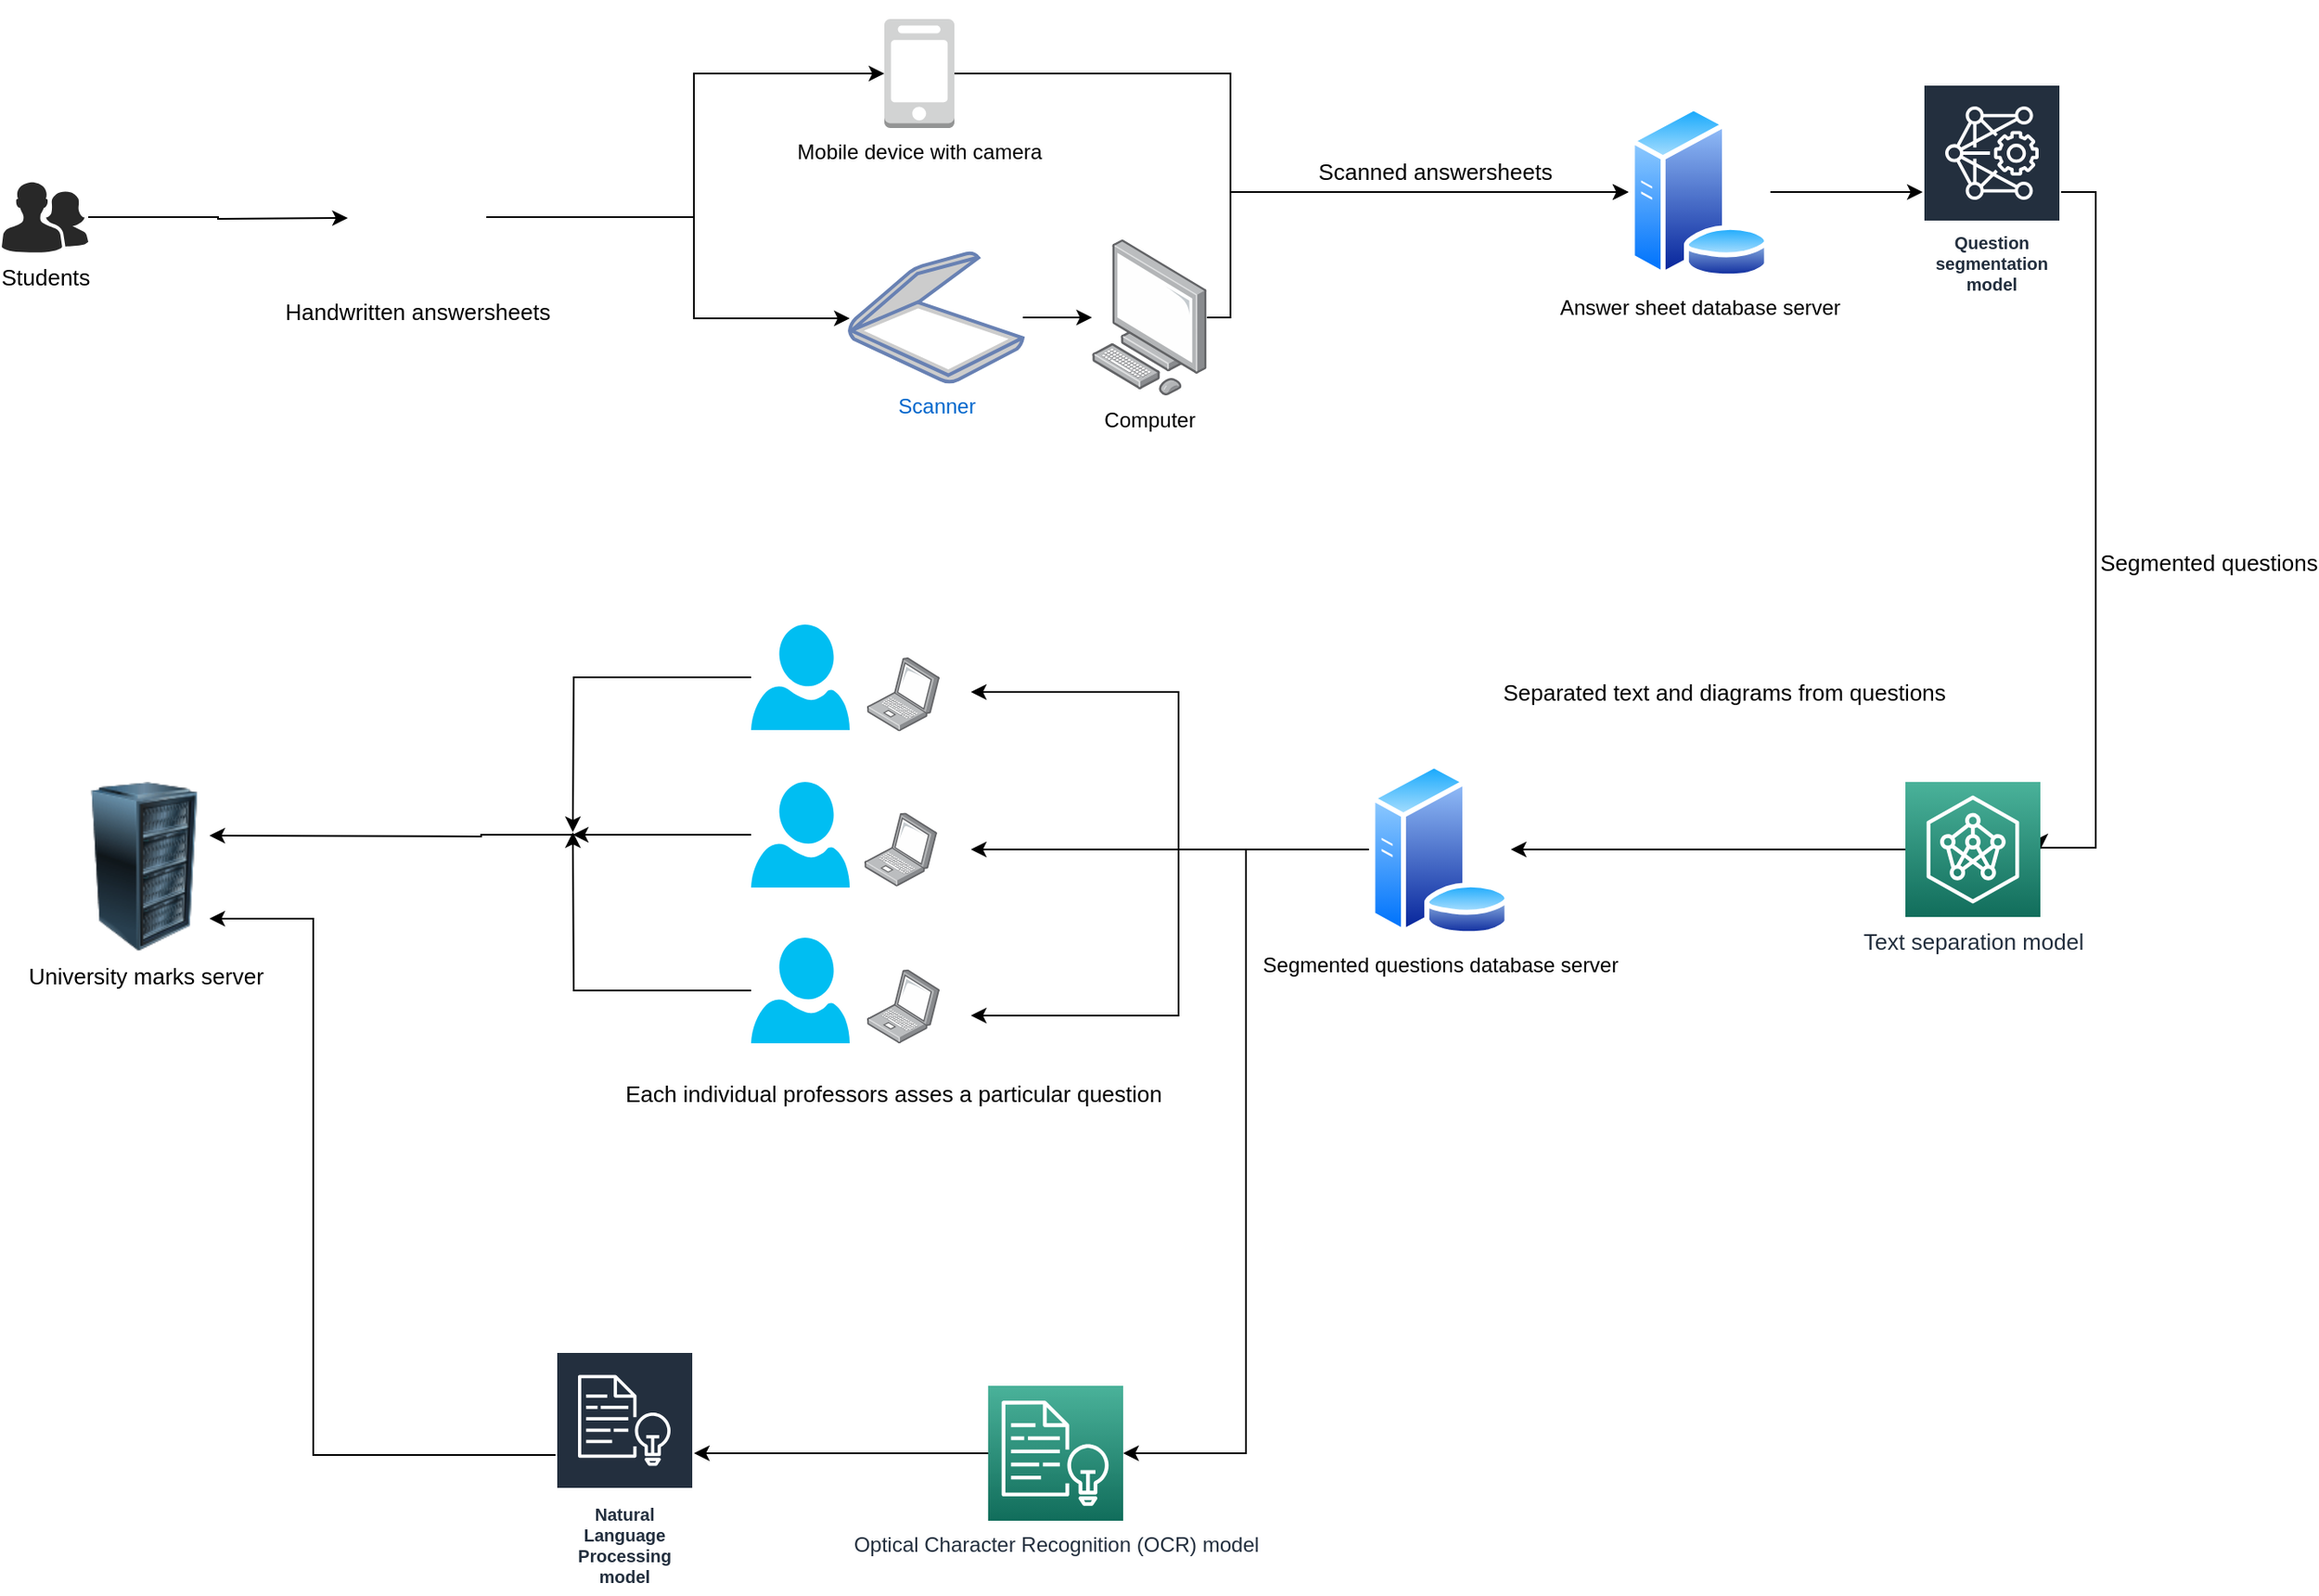 <mxfile version="15.6.2" type="github">
  <diagram id="9rRj9bmVvk-_Fa7LdTc0" name="Page-1">
    <mxGraphModel dx="1888" dy="519" grid="1" gridSize="10" guides="1" tooltips="1" connect="1" arrows="1" fold="1" page="1" pageScale="1" pageWidth="850" pageHeight="1100" math="0" shadow="0">
      <root>
        <mxCell id="0" />
        <mxCell id="1" parent="0" />
        <mxCell id="I_9JFQb6DJG9Cx3_rZML-7" style="edgeStyle=orthogonalEdgeStyle;rounded=0;orthogonalLoop=1;jettySize=auto;html=1;entryX=0;entryY=0.5;entryDx=0;entryDy=0;" parent="1" source="I_9JFQb6DJG9Cx3_rZML-1" target="I_9JFQb6DJG9Cx3_rZML-3" edge="1">
          <mxGeometry relative="1" as="geometry">
            <Array as="points">
              <mxPoint x="320" y="172" />
              <mxPoint x="320" y="240" />
            </Array>
          </mxGeometry>
        </mxCell>
        <mxCell id="I_9JFQb6DJG9Cx3_rZML-1" value="Mobile device with camera" style="outlineConnect=0;dashed=0;verticalLabelPosition=bottom;verticalAlign=top;align=center;html=1;shape=mxgraph.aws3.mobile_client;fillColor=#D2D3D3;gradientColor=none;" parent="1" vertex="1">
          <mxGeometry x="120" y="140" width="40.5" height="63" as="geometry" />
        </mxCell>
        <mxCell id="I_9JFQb6DJG9Cx3_rZML-5" style="edgeStyle=orthogonalEdgeStyle;rounded=0;orthogonalLoop=1;jettySize=auto;html=1;" parent="1" source="I_9JFQb6DJG9Cx3_rZML-2" target="I_9JFQb6DJG9Cx3_rZML-4" edge="1">
          <mxGeometry relative="1" as="geometry" />
        </mxCell>
        <mxCell id="I_9JFQb6DJG9Cx3_rZML-2" value="Scanner" style="fontColor=#0066CC;verticalAlign=top;verticalLabelPosition=bottom;labelPosition=center;align=center;html=1;outlineConnect=0;fillColor=#CCCCCC;strokeColor=#6881B3;gradientColor=none;gradientDirection=north;strokeWidth=2;shape=mxgraph.networks.scanner;" parent="1" vertex="1">
          <mxGeometry x="100" y="275" width="100" height="75" as="geometry" />
        </mxCell>
        <mxCell id="I_9JFQb6DJG9Cx3_rZML-9" style="edgeStyle=orthogonalEdgeStyle;rounded=0;orthogonalLoop=1;jettySize=auto;html=1;" parent="1" source="I_9JFQb6DJG9Cx3_rZML-3" target="I_9JFQb6DJG9Cx3_rZML-8" edge="1">
          <mxGeometry relative="1" as="geometry" />
        </mxCell>
        <mxCell id="I_9JFQb6DJG9Cx3_rZML-3" value="Answer sheet database server" style="aspect=fixed;perimeter=ellipsePerimeter;html=1;align=center;shadow=0;dashed=0;spacingTop=3;image;image=img/lib/active_directory/database_server.svg;" parent="1" vertex="1">
          <mxGeometry x="550" y="190" width="82" height="100" as="geometry" />
        </mxCell>
        <mxCell id="I_9JFQb6DJG9Cx3_rZML-6" style="edgeStyle=orthogonalEdgeStyle;rounded=0;orthogonalLoop=1;jettySize=auto;html=1;entryX=0;entryY=0.5;entryDx=0;entryDy=0;" parent="1" source="I_9JFQb6DJG9Cx3_rZML-4" target="I_9JFQb6DJG9Cx3_rZML-3" edge="1">
          <mxGeometry relative="1" as="geometry">
            <mxPoint x="300" y="200" as="targetPoint" />
            <Array as="points">
              <mxPoint x="320" y="313" />
              <mxPoint x="320" y="240" />
            </Array>
          </mxGeometry>
        </mxCell>
        <mxCell id="I_9JFQb6DJG9Cx3_rZML-4" value="Computer&lt;br&gt;" style="points=[];aspect=fixed;html=1;align=center;shadow=0;dashed=0;image;image=img/lib/allied_telesis/computer_and_terminals/Personal_Computer.svg;" parent="1" vertex="1">
          <mxGeometry x="240" y="267.5" width="66.41" height="90" as="geometry" />
        </mxCell>
        <mxCell id="I_9JFQb6DJG9Cx3_rZML-18" style="edgeStyle=orthogonalEdgeStyle;rounded=0;orthogonalLoop=1;jettySize=auto;html=1;entryX=1;entryY=0.5;entryDx=0;entryDy=0;entryPerimeter=0;fontSize=13;" parent="1" source="I_9JFQb6DJG9Cx3_rZML-8" target="I_9JFQb6DJG9Cx3_rZML-10" edge="1">
          <mxGeometry relative="1" as="geometry">
            <Array as="points">
              <mxPoint x="820" y="240" />
              <mxPoint x="820" y="619" />
            </Array>
          </mxGeometry>
        </mxCell>
        <mxCell id="I_9JFQb6DJG9Cx3_rZML-8" value="Question segmentation model" style="sketch=0;outlineConnect=0;fontColor=#232F3E;gradientColor=none;strokeColor=#ffffff;fillColor=#232F3E;dashed=0;verticalLabelPosition=middle;verticalAlign=bottom;align=center;html=1;whiteSpace=wrap;fontSize=10;fontStyle=1;spacing=3;shape=mxgraph.aws4.productIcon;prIcon=mxgraph.aws4.deep_learning_amis;" parent="1" vertex="1">
          <mxGeometry x="720" y="177.5" width="80" height="125" as="geometry" />
        </mxCell>
        <mxCell id="I_9JFQb6DJG9Cx3_rZML-20" style="edgeStyle=orthogonalEdgeStyle;rounded=0;orthogonalLoop=1;jettySize=auto;html=1;exitX=0;exitY=0.5;exitDx=0;exitDy=0;exitPerimeter=0;fontSize=13;entryX=1;entryY=0.5;entryDx=0;entryDy=0;" parent="1" source="I_9JFQb6DJG9Cx3_rZML-10" target="I_9JFQb6DJG9Cx3_rZML-24" edge="1">
          <mxGeometry relative="1" as="geometry">
            <mxPoint x="580" y="539" as="targetPoint" />
            <Array as="points">
              <mxPoint x="580" y="620" />
              <mxPoint x="580" y="620" />
            </Array>
          </mxGeometry>
        </mxCell>
        <mxCell id="I_9JFQb6DJG9Cx3_rZML-10" value="&lt;font style=&quot;font-size: 13px&quot;&gt;Text separation model&lt;/font&gt;" style="sketch=0;points=[[0,0,0],[0.25,0,0],[0.5,0,0],[0.75,0,0],[1,0,0],[0,1,0],[0.25,1,0],[0.5,1,0],[0.75,1,0],[1,1,0],[0,0.25,0],[0,0.5,0],[0,0.75,0],[1,0.25,0],[1,0.5,0],[1,0.75,0]];outlineConnect=0;fontColor=#232F3E;gradientColor=#4AB29A;gradientDirection=north;fillColor=#116D5B;strokeColor=#ffffff;dashed=0;verticalLabelPosition=bottom;verticalAlign=top;align=center;html=1;fontSize=12;fontStyle=0;aspect=fixed;shape=mxgraph.aws4.resourceIcon;resIcon=mxgraph.aws4.neuron_ml_sdk;" parent="1" vertex="1">
          <mxGeometry x="710" y="581" width="78" height="78" as="geometry" />
        </mxCell>
        <mxCell id="I_9JFQb6DJG9Cx3_rZML-14" style="edgeStyle=orthogonalEdgeStyle;rounded=0;orthogonalLoop=1;jettySize=auto;html=1;fontSize=13;" parent="1" source="I_9JFQb6DJG9Cx3_rZML-13" edge="1">
          <mxGeometry relative="1" as="geometry">
            <mxPoint x="-190" y="255" as="targetPoint" />
          </mxGeometry>
        </mxCell>
        <mxCell id="I_9JFQb6DJG9Cx3_rZML-13" value="Students" style="verticalLabelPosition=bottom;sketch=0;html=1;fillColor=#282828;strokeColor=none;verticalAlign=top;pointerEvents=1;align=center;shape=mxgraph.cisco_safe.people_places_things_icons.icon2;fontSize=13;" parent="1" vertex="1">
          <mxGeometry x="-390" y="234" width="50" height="41" as="geometry" />
        </mxCell>
        <mxCell id="I_9JFQb6DJG9Cx3_rZML-16" style="edgeStyle=orthogonalEdgeStyle;rounded=0;orthogonalLoop=1;jettySize=auto;html=1;exitX=1;exitY=0.5;exitDx=0;exitDy=0;entryX=0;entryY=0.5;entryDx=0;entryDy=0;entryPerimeter=0;fontSize=13;" parent="1" source="I_9JFQb6DJG9Cx3_rZML-15" target="I_9JFQb6DJG9Cx3_rZML-1" edge="1">
          <mxGeometry relative="1" as="geometry">
            <Array as="points">
              <mxPoint x="10" y="255" />
              <mxPoint x="10" y="172" />
            </Array>
          </mxGeometry>
        </mxCell>
        <mxCell id="I_9JFQb6DJG9Cx3_rZML-17" style="edgeStyle=orthogonalEdgeStyle;rounded=0;orthogonalLoop=1;jettySize=auto;html=1;fontSize=13;" parent="1" source="I_9JFQb6DJG9Cx3_rZML-15" target="I_9JFQb6DJG9Cx3_rZML-2" edge="1">
          <mxGeometry relative="1" as="geometry">
            <Array as="points">
              <mxPoint x="10" y="255" />
              <mxPoint x="10" y="313" />
            </Array>
          </mxGeometry>
        </mxCell>
        <mxCell id="I_9JFQb6DJG9Cx3_rZML-15" value="Handwritten answersheets" style="shape=image;html=1;verticalAlign=top;verticalLabelPosition=bottom;labelBackgroundColor=#ffffff;imageAspect=0;aspect=fixed;image=https://cdn2.iconfinder.com/data/icons/bitsies/128/EditDocument-128.png;fontSize=13;" parent="1" vertex="1">
          <mxGeometry x="-190" y="214.5" width="80" height="80" as="geometry" />
        </mxCell>
        <mxCell id="I_9JFQb6DJG9Cx3_rZML-32" style="edgeStyle=orthogonalEdgeStyle;rounded=0;orthogonalLoop=1;jettySize=auto;html=1;fontSize=13;" parent="1" source="I_9JFQb6DJG9Cx3_rZML-24" edge="1">
          <mxGeometry relative="1" as="geometry">
            <mxPoint x="170" y="620" as="targetPoint" />
          </mxGeometry>
        </mxCell>
        <mxCell id="I_9JFQb6DJG9Cx3_rZML-33" style="edgeStyle=orthogonalEdgeStyle;rounded=0;orthogonalLoop=1;jettySize=auto;html=1;fontSize=13;" parent="1" source="I_9JFQb6DJG9Cx3_rZML-24" edge="1">
          <mxGeometry relative="1" as="geometry">
            <mxPoint x="170" y="716" as="targetPoint" />
            <Array as="points">
              <mxPoint x="290" y="620" />
              <mxPoint x="290" y="716" />
            </Array>
          </mxGeometry>
        </mxCell>
        <mxCell id="I_9JFQb6DJG9Cx3_rZML-34" style="edgeStyle=orthogonalEdgeStyle;rounded=0;orthogonalLoop=1;jettySize=auto;html=1;fontSize=13;" parent="1" source="I_9JFQb6DJG9Cx3_rZML-24" edge="1">
          <mxGeometry relative="1" as="geometry">
            <mxPoint x="170" y="529" as="targetPoint" />
            <Array as="points">
              <mxPoint x="290" y="620" />
              <mxPoint x="290" y="529" />
            </Array>
          </mxGeometry>
        </mxCell>
        <mxCell id="I_9JFQb6DJG9Cx3_rZML-39" style="edgeStyle=orthogonalEdgeStyle;rounded=0;orthogonalLoop=1;jettySize=auto;html=1;fontSize=13;entryX=1;entryY=0.5;entryDx=0;entryDy=0;entryPerimeter=0;" parent="1" source="I_9JFQb6DJG9Cx3_rZML-24" target="I_9JFQb6DJG9Cx3_rZML-40" edge="1">
          <mxGeometry relative="1" as="geometry">
            <mxPoint x="390" y="960" as="targetPoint" />
          </mxGeometry>
        </mxCell>
        <mxCell id="I_9JFQb6DJG9Cx3_rZML-24" value="Segmented questions database server" style="aspect=fixed;perimeter=ellipsePerimeter;html=1;align=center;shadow=0;dashed=0;spacingTop=3;image;image=img/lib/active_directory/database_server.svg;" parent="1" vertex="1">
          <mxGeometry x="400" y="570" width="82" height="100" as="geometry" />
        </mxCell>
        <mxCell id="I_9JFQb6DJG9Cx3_rZML-45" style="edgeStyle=orthogonalEdgeStyle;rounded=0;orthogonalLoop=1;jettySize=auto;html=1;fontSize=13;" parent="1" source="I_9JFQb6DJG9Cx3_rZML-27" edge="1">
          <mxGeometry relative="1" as="geometry">
            <mxPoint x="-60" y="610" as="targetPoint" />
          </mxGeometry>
        </mxCell>
        <mxCell id="I_9JFQb6DJG9Cx3_rZML-27" value="" style="verticalLabelPosition=bottom;html=1;verticalAlign=top;align=center;strokeColor=none;fillColor=#00BEF2;shape=mxgraph.azure.user;fontSize=13;" parent="1" vertex="1">
          <mxGeometry x="43" y="490" width="57" height="61" as="geometry" />
        </mxCell>
        <mxCell id="I_9JFQb6DJG9Cx3_rZML-46" style="edgeStyle=orthogonalEdgeStyle;rounded=0;orthogonalLoop=1;jettySize=auto;html=1;fontSize=13;" parent="1" source="I_9JFQb6DJG9Cx3_rZML-29" edge="1">
          <mxGeometry relative="1" as="geometry">
            <mxPoint x="-60" y="610" as="targetPoint" />
          </mxGeometry>
        </mxCell>
        <mxCell id="I_9JFQb6DJG9Cx3_rZML-29" value="" style="verticalLabelPosition=bottom;html=1;verticalAlign=top;align=center;strokeColor=none;fillColor=#00BEF2;shape=mxgraph.azure.user;fontSize=13;" parent="1" vertex="1">
          <mxGeometry x="43" y="671" width="57" height="61" as="geometry" />
        </mxCell>
        <mxCell id="I_9JFQb6DJG9Cx3_rZML-47" style="edgeStyle=orthogonalEdgeStyle;rounded=0;orthogonalLoop=1;jettySize=auto;html=1;fontSize=13;" parent="1" source="I_9JFQb6DJG9Cx3_rZML-30" edge="1">
          <mxGeometry relative="1" as="geometry">
            <mxPoint x="-270" y="612" as="targetPoint" />
          </mxGeometry>
        </mxCell>
        <mxCell id="I_9JFQb6DJG9Cx3_rZML-48" style="edgeStyle=orthogonalEdgeStyle;rounded=0;orthogonalLoop=1;jettySize=auto;html=1;fontSize=13;" parent="1" source="I_9JFQb6DJG9Cx3_rZML-30" edge="1">
          <mxGeometry relative="1" as="geometry">
            <mxPoint x="-60" y="611.5" as="targetPoint" />
          </mxGeometry>
        </mxCell>
        <mxCell id="I_9JFQb6DJG9Cx3_rZML-30" value="" style="verticalLabelPosition=bottom;html=1;verticalAlign=top;align=center;strokeColor=none;fillColor=#00BEF2;shape=mxgraph.azure.user;fontSize=13;" parent="1" vertex="1">
          <mxGeometry x="43" y="581" width="57" height="61" as="geometry" />
        </mxCell>
        <mxCell id="I_9JFQb6DJG9Cx3_rZML-35" value="" style="points=[];aspect=fixed;html=1;align=center;shadow=0;dashed=0;image;image=img/lib/allied_telesis/computer_and_terminals/Laptop.svg;fontSize=13;" parent="1" vertex="1">
          <mxGeometry x="110" y="509" width="42" height="42.6" as="geometry" />
        </mxCell>
        <mxCell id="I_9JFQb6DJG9Cx3_rZML-36" value="" style="points=[];aspect=fixed;html=1;align=center;shadow=0;dashed=0;image;image=img/lib/allied_telesis/computer_and_terminals/Laptop.svg;fontSize=13;" parent="1" vertex="1">
          <mxGeometry x="108.5" y="598.7" width="42" height="42.6" as="geometry" />
        </mxCell>
        <mxCell id="I_9JFQb6DJG9Cx3_rZML-37" value="" style="points=[];aspect=fixed;html=1;align=center;shadow=0;dashed=0;image;image=img/lib/allied_telesis/computer_and_terminals/Laptop.svg;fontSize=13;" parent="1" vertex="1">
          <mxGeometry x="110" y="689.4" width="42" height="42.6" as="geometry" />
        </mxCell>
        <mxCell id="I_9JFQb6DJG9Cx3_rZML-38" value="Each individual professors asses a particular question" style="text;html=1;align=center;verticalAlign=middle;resizable=0;points=[];autosize=1;strokeColor=none;fillColor=none;fontSize=13;" parent="1" vertex="1">
          <mxGeometry x="-40" y="751" width="330" height="20" as="geometry" />
        </mxCell>
        <mxCell id="I_9JFQb6DJG9Cx3_rZML-43" style="edgeStyle=orthogonalEdgeStyle;rounded=0;orthogonalLoop=1;jettySize=auto;html=1;fontSize=13;" parent="1" source="I_9JFQb6DJG9Cx3_rZML-40" target="I_9JFQb6DJG9Cx3_rZML-42" edge="1">
          <mxGeometry relative="1" as="geometry">
            <Array as="points">
              <mxPoint x="190" y="969" />
              <mxPoint x="190" y="969" />
            </Array>
          </mxGeometry>
        </mxCell>
        <mxCell id="I_9JFQb6DJG9Cx3_rZML-40" value="&lt;div style=&quot;text-align: justify&quot;&gt;&lt;span style=&quot;line-height: 1.3&quot;&gt;Optical Character Recognition (OCR) model&lt;/span&gt;&lt;/div&gt;" style="sketch=0;points=[[0,0,0],[0.25,0,0],[0.5,0,0],[0.75,0,0],[1,0,0],[0,1,0],[0.25,1,0],[0.5,1,0],[0.75,1,0],[1,1,0],[0,0.25,0],[0,0.5,0],[0,0.75,0],[1,0.25,0],[1,0.5,0],[1,0.75,0]];outlineConnect=0;fontColor=#232F3E;gradientColor=#4AB29A;gradientDirection=north;fillColor=#116D5B;strokeColor=#ffffff;dashed=0;verticalLabelPosition=bottom;verticalAlign=top;align=center;html=1;fontSize=12;fontStyle=0;aspect=fixed;shape=mxgraph.aws4.resourceIcon;resIcon=mxgraph.aws4.comprehend;" parent="1" vertex="1">
          <mxGeometry x="180" y="930" width="78" height="78" as="geometry" />
        </mxCell>
        <mxCell id="I_9JFQb6DJG9Cx3_rZML-44" style="edgeStyle=orthogonalEdgeStyle;rounded=0;orthogonalLoop=1;jettySize=auto;html=1;fontSize=13;" parent="1" source="I_9JFQb6DJG9Cx3_rZML-42" edge="1">
          <mxGeometry relative="1" as="geometry">
            <mxPoint x="-270" y="660" as="targetPoint" />
            <Array as="points">
              <mxPoint x="-210" y="970" />
            </Array>
          </mxGeometry>
        </mxCell>
        <mxCell id="I_9JFQb6DJG9Cx3_rZML-42" value="Natural Language Processing model" style="sketch=0;outlineConnect=0;fontColor=#232F3E;gradientColor=none;strokeColor=#ffffff;fillColor=#232F3E;dashed=0;verticalLabelPosition=middle;verticalAlign=bottom;align=center;html=1;whiteSpace=wrap;fontSize=10;fontStyle=1;spacing=3;shape=mxgraph.aws4.productIcon;prIcon=mxgraph.aws4.comprehend;" parent="1" vertex="1">
          <mxGeometry x="-70" y="910" width="80" height="140" as="geometry" />
        </mxCell>
        <mxCell id="I_9JFQb6DJG9Cx3_rZML-50" value="University marks server" style="image;html=1;image=img/lib/clip_art/computers/Server_Rack_128x128.png;fontSize=13;" parent="1" vertex="1">
          <mxGeometry x="-350" y="581" width="85" height="98" as="geometry" />
        </mxCell>
        <mxCell id="I_9JFQb6DJG9Cx3_rZML-51" value="Scanned answersheets" style="shape=image;html=1;verticalAlign=top;verticalLabelPosition=bottom;labelBackgroundColor=#ffffff;imageAspect=0;aspect=fixed;image=https://cdn4.iconfinder.com/data/icons/general-office/91/General_Office_03-128.png;fontSize=13;" parent="1" vertex="1">
          <mxGeometry x="396" y="129.5" width="84" height="84" as="geometry" />
        </mxCell>
        <mxCell id="I_9JFQb6DJG9Cx3_rZML-52" value="Segmented questions" style="shape=image;html=1;verticalAlign=top;verticalLabelPosition=bottom;labelBackgroundColor=#ffffff;imageAspect=0;aspect=fixed;image=https://cdn1.iconfinder.com/data/icons/office-icons-17/512/ilustracoes_04-14-128.png;fontSize=13;" parent="1" vertex="1">
          <mxGeometry x="850" y="370" width="70" height="70" as="geometry" />
        </mxCell>
        <mxCell id="I_9JFQb6DJG9Cx3_rZML-53" value="" style="shape=image;html=1;verticalAlign=top;verticalLabelPosition=bottom;labelBackgroundColor=#ffffff;imageAspect=0;aspect=fixed;image=https://cdn4.iconfinder.com/data/icons/48-bubbles/48/12.File-128.png;fontSize=13;" parent="1" vertex="1">
          <mxGeometry x="550" y="560" width="48" height="48" as="geometry" />
        </mxCell>
        <mxCell id="I_9JFQb6DJG9Cx3_rZML-55" value="" style="shape=image;html=1;verticalAlign=top;verticalLabelPosition=bottom;labelBackgroundColor=#ffffff;imageAspect=0;aspect=fixed;image=https://cdn1.iconfinder.com/data/icons/KDE_Crystal_Diamond_2.5_Classical_Mod/128x128/mimetypes/vectorgfx.png;fontSize=13;" parent="1" vertex="1">
          <mxGeometry x="598" y="551" width="57" height="57" as="geometry" />
        </mxCell>
        <mxCell id="I_9JFQb6DJG9Cx3_rZML-57" value="Separated text and diagrams from questions" style="text;html=1;align=center;verticalAlign=bottom;resizable=0;points=[];autosize=1;strokeColor=none;fillColor=none;fontSize=13;" parent="1" vertex="1">
          <mxGeometry x="470" y="520.3" width="270" height="20" as="geometry" />
        </mxCell>
      </root>
    </mxGraphModel>
  </diagram>
</mxfile>
